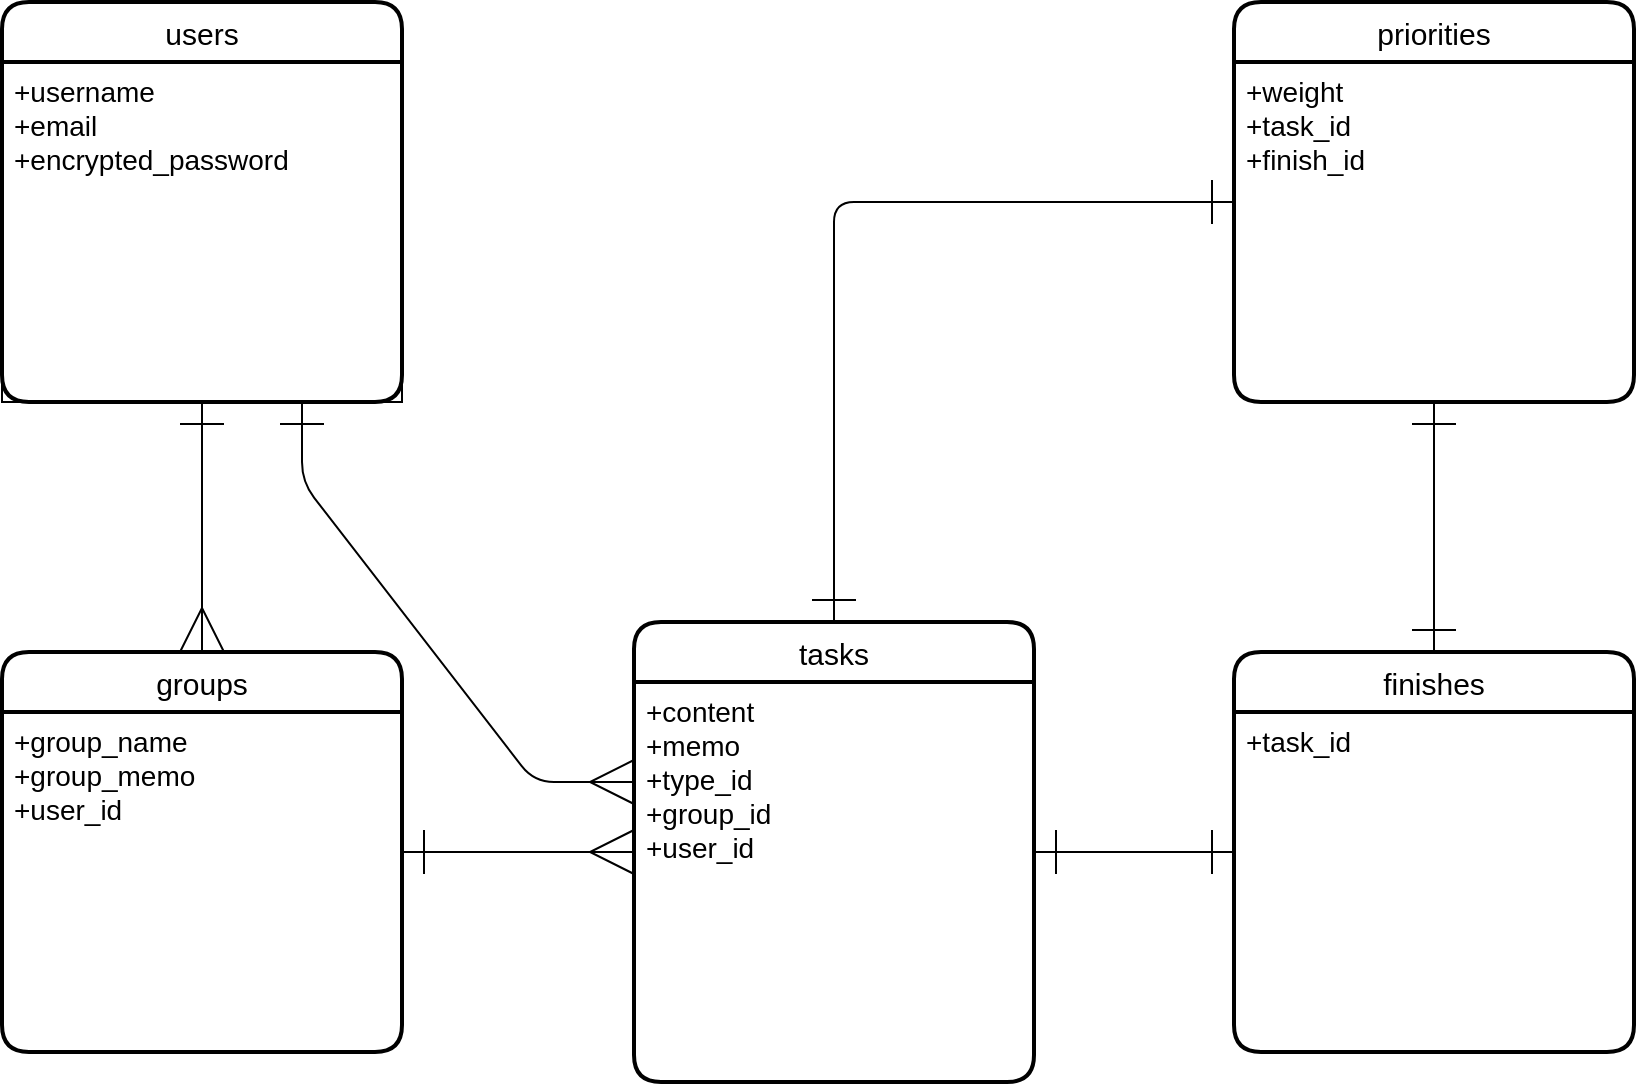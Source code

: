 <mxfile>
    <diagram id="Lj8yjugA8NyGGyxLS2AJ" name="ページ1">
        <mxGraphModel dx="540" dy="1006" grid="1" gridSize="10" guides="1" tooltips="1" connect="1" arrows="1" fold="1" page="1" pageScale="1" pageWidth="827" pageHeight="1169" math="0" shadow="0">
            <root>
                <mxCell id="0"/>
                <mxCell id="1" parent="0"/>
                <mxCell id="2" value="users" style="swimlane;childLayout=stackLayout;horizontal=1;startSize=30;horizontalStack=0;rounded=1;fontSize=15;fontStyle=0;strokeWidth=2;resizeParent=0;resizeLast=1;shadow=0;dashed=0;align=center;" parent="1" vertex="1">
                    <mxGeometry x="414" y="160" width="200" height="200" as="geometry"/>
                </mxCell>
                <mxCell id="3" value="+username&#10;+email&#10;+encrypted_password" style="align=left;spacingLeft=4;fontSize=14;verticalAlign=top;resizable=0;rotatable=0;part=1;fillColor=none;" parent="2" vertex="1">
                    <mxGeometry y="30" width="200" height="170" as="geometry"/>
                </mxCell>
                <mxCell id="4" value="groups" style="swimlane;childLayout=stackLayout;horizontal=1;startSize=30;horizontalStack=0;rounded=1;fontSize=15;fontStyle=0;strokeWidth=2;resizeParent=0;resizeLast=1;shadow=0;dashed=0;align=center;" parent="1" vertex="1">
                    <mxGeometry x="414" y="485" width="200" height="200" as="geometry"/>
                </mxCell>
                <mxCell id="5" value="+group_name&#10;+group_memo&#10;+user_id" style="align=left;strokeColor=none;fillColor=none;spacingLeft=4;fontSize=14;verticalAlign=top;resizable=0;rotatable=0;part=1;" parent="4" vertex="1">
                    <mxGeometry y="30" width="200" height="170" as="geometry"/>
                </mxCell>
                <mxCell id="6" value="tasks" style="swimlane;childLayout=stackLayout;horizontal=1;startSize=30;horizontalStack=0;rounded=1;fontSize=15;fontStyle=0;strokeWidth=2;resizeParent=0;resizeLast=1;shadow=0;dashed=0;align=center;" parent="1" vertex="1">
                    <mxGeometry x="730" y="470" width="200" height="230" as="geometry"/>
                </mxCell>
                <mxCell id="7" value="+content&#10;+memo&#10;+type_id&#10;+group_id&#10;+user_id" style="align=left;strokeColor=none;fillColor=none;spacingLeft=4;fontSize=14;verticalAlign=top;resizable=0;rotatable=0;part=1;" parent="6" vertex="1">
                    <mxGeometry y="30" width="200" height="200" as="geometry"/>
                </mxCell>
                <mxCell id="8" value="finishes" style="swimlane;childLayout=stackLayout;horizontal=1;startSize=30;horizontalStack=0;rounded=1;fontSize=15;fontStyle=0;strokeWidth=2;resizeParent=0;resizeLast=1;shadow=0;dashed=0;align=center;" parent="1" vertex="1">
                    <mxGeometry x="1030" y="485" width="200" height="200" as="geometry"/>
                </mxCell>
                <mxCell id="9" value="+task_id" style="align=left;strokeColor=none;fillColor=none;spacingLeft=4;fontSize=14;verticalAlign=top;resizable=0;rotatable=0;part=1;" parent="8" vertex="1">
                    <mxGeometry y="30" width="200" height="170" as="geometry"/>
                </mxCell>
                <mxCell id="10" value="priorities" style="swimlane;childLayout=stackLayout;horizontal=1;startSize=30;horizontalStack=0;rounded=1;fontSize=15;fontStyle=0;strokeWidth=2;resizeParent=0;resizeLast=1;shadow=0;dashed=0;align=center;" parent="1" vertex="1">
                    <mxGeometry x="1030" y="160" width="200" height="200" as="geometry"/>
                </mxCell>
                <mxCell id="11" value="+weight&#10;+task_id&#10;+finish_id" style="align=left;strokeColor=none;fillColor=none;spacingLeft=4;fontSize=14;verticalAlign=top;resizable=0;rotatable=0;part=1;" parent="10" vertex="1">
                    <mxGeometry y="30" width="200" height="170" as="geometry"/>
                </mxCell>
                <mxCell id="12" style="edgeStyle=none;html=1;entryX=0.5;entryY=0;entryDx=0;entryDy=0;fontSize=15;endArrow=ERmany;endFill=0;endSize=20;startArrow=ERone;startFill=0;startSize=20;" parent="1" source="2" target="4" edge="1">
                    <mxGeometry relative="1" as="geometry"/>
                </mxCell>
                <mxCell id="13" style="edgeStyle=none;html=1;entryX=0;entryY=0.5;entryDx=0;entryDy=0;fontSize=15;endArrow=ERmany;endFill=0;endSize=20;startArrow=ERone;startFill=0;startSize=20;" parent="1" source="4" target="6" edge="1">
                    <mxGeometry relative="1" as="geometry"/>
                </mxCell>
                <mxCell id="14" style="edgeStyle=none;html=1;entryX=0;entryY=0.5;entryDx=0;entryDy=0;fontSize=15;endArrow=ERone;endFill=0;endSize=20;startArrow=ERone;startFill=0;startSize=20;" parent="1" source="6" target="8" edge="1">
                    <mxGeometry relative="1" as="geometry"/>
                </mxCell>
                <mxCell id="15" style="edgeStyle=none;html=1;entryX=0;entryY=0.5;entryDx=0;entryDy=0;fontSize=15;endArrow=ERone;endFill=0;endSize=20;startArrow=ERone;startFill=0;startSize=20;" parent="1" source="6" target="10" edge="1">
                    <mxGeometry relative="1" as="geometry">
                        <Array as="points">
                            <mxPoint x="830" y="260"/>
                        </Array>
                    </mxGeometry>
                </mxCell>
                <mxCell id="16" style="edgeStyle=none;html=1;fontSize=15;endArrow=ERone;endFill=0;endSize=20;startArrow=ERone;startFill=0;startSize=20;entryX=0.5;entryY=1;entryDx=0;entryDy=0;" parent="1" source="8" target="11" edge="1">
                    <mxGeometry relative="1" as="geometry">
                        <Array as="points"/>
                    </mxGeometry>
                </mxCell>
                <mxCell id="17" style="edgeStyle=none;html=1;exitX=0.75;exitY=1;exitDx=0;exitDy=0;entryX=0;entryY=0.25;entryDx=0;entryDy=0;endArrow=ERmany;endFill=0;endSize=20;startSize=20;startArrow=ERone;startFill=0;" parent="1" source="3" target="7" edge="1">
                    <mxGeometry relative="1" as="geometry">
                        <Array as="points">
                            <mxPoint x="564" y="400"/>
                            <mxPoint x="680" y="550"/>
                        </Array>
                    </mxGeometry>
                </mxCell>
            </root>
        </mxGraphModel>
    </diagram>
</mxfile>